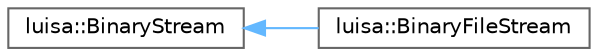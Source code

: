 digraph "类继承关系图"
{
 // LATEX_PDF_SIZE
  bgcolor="transparent";
  edge [fontname=Helvetica,fontsize=10,labelfontname=Helvetica,labelfontsize=10];
  node [fontname=Helvetica,fontsize=10,shape=box,height=0.2,width=0.4];
  rankdir="LR";
  Node0 [id="Node000000",label="luisa::BinaryStream",height=0.2,width=0.4,color="grey40", fillcolor="white", style="filled",URL="$classluisa_1_1_binary_stream.html",tooltip=" "];
  Node0 -> Node1 [id="edge1108_Node000000_Node000001",dir="back",color="steelblue1",style="solid",tooltip=" "];
  Node1 [id="Node000001",label="luisa::BinaryFileStream",height=0.2,width=0.4,color="grey40", fillcolor="white", style="filled",URL="$classluisa_1_1_binary_file_stream.html",tooltip=" "];
}
